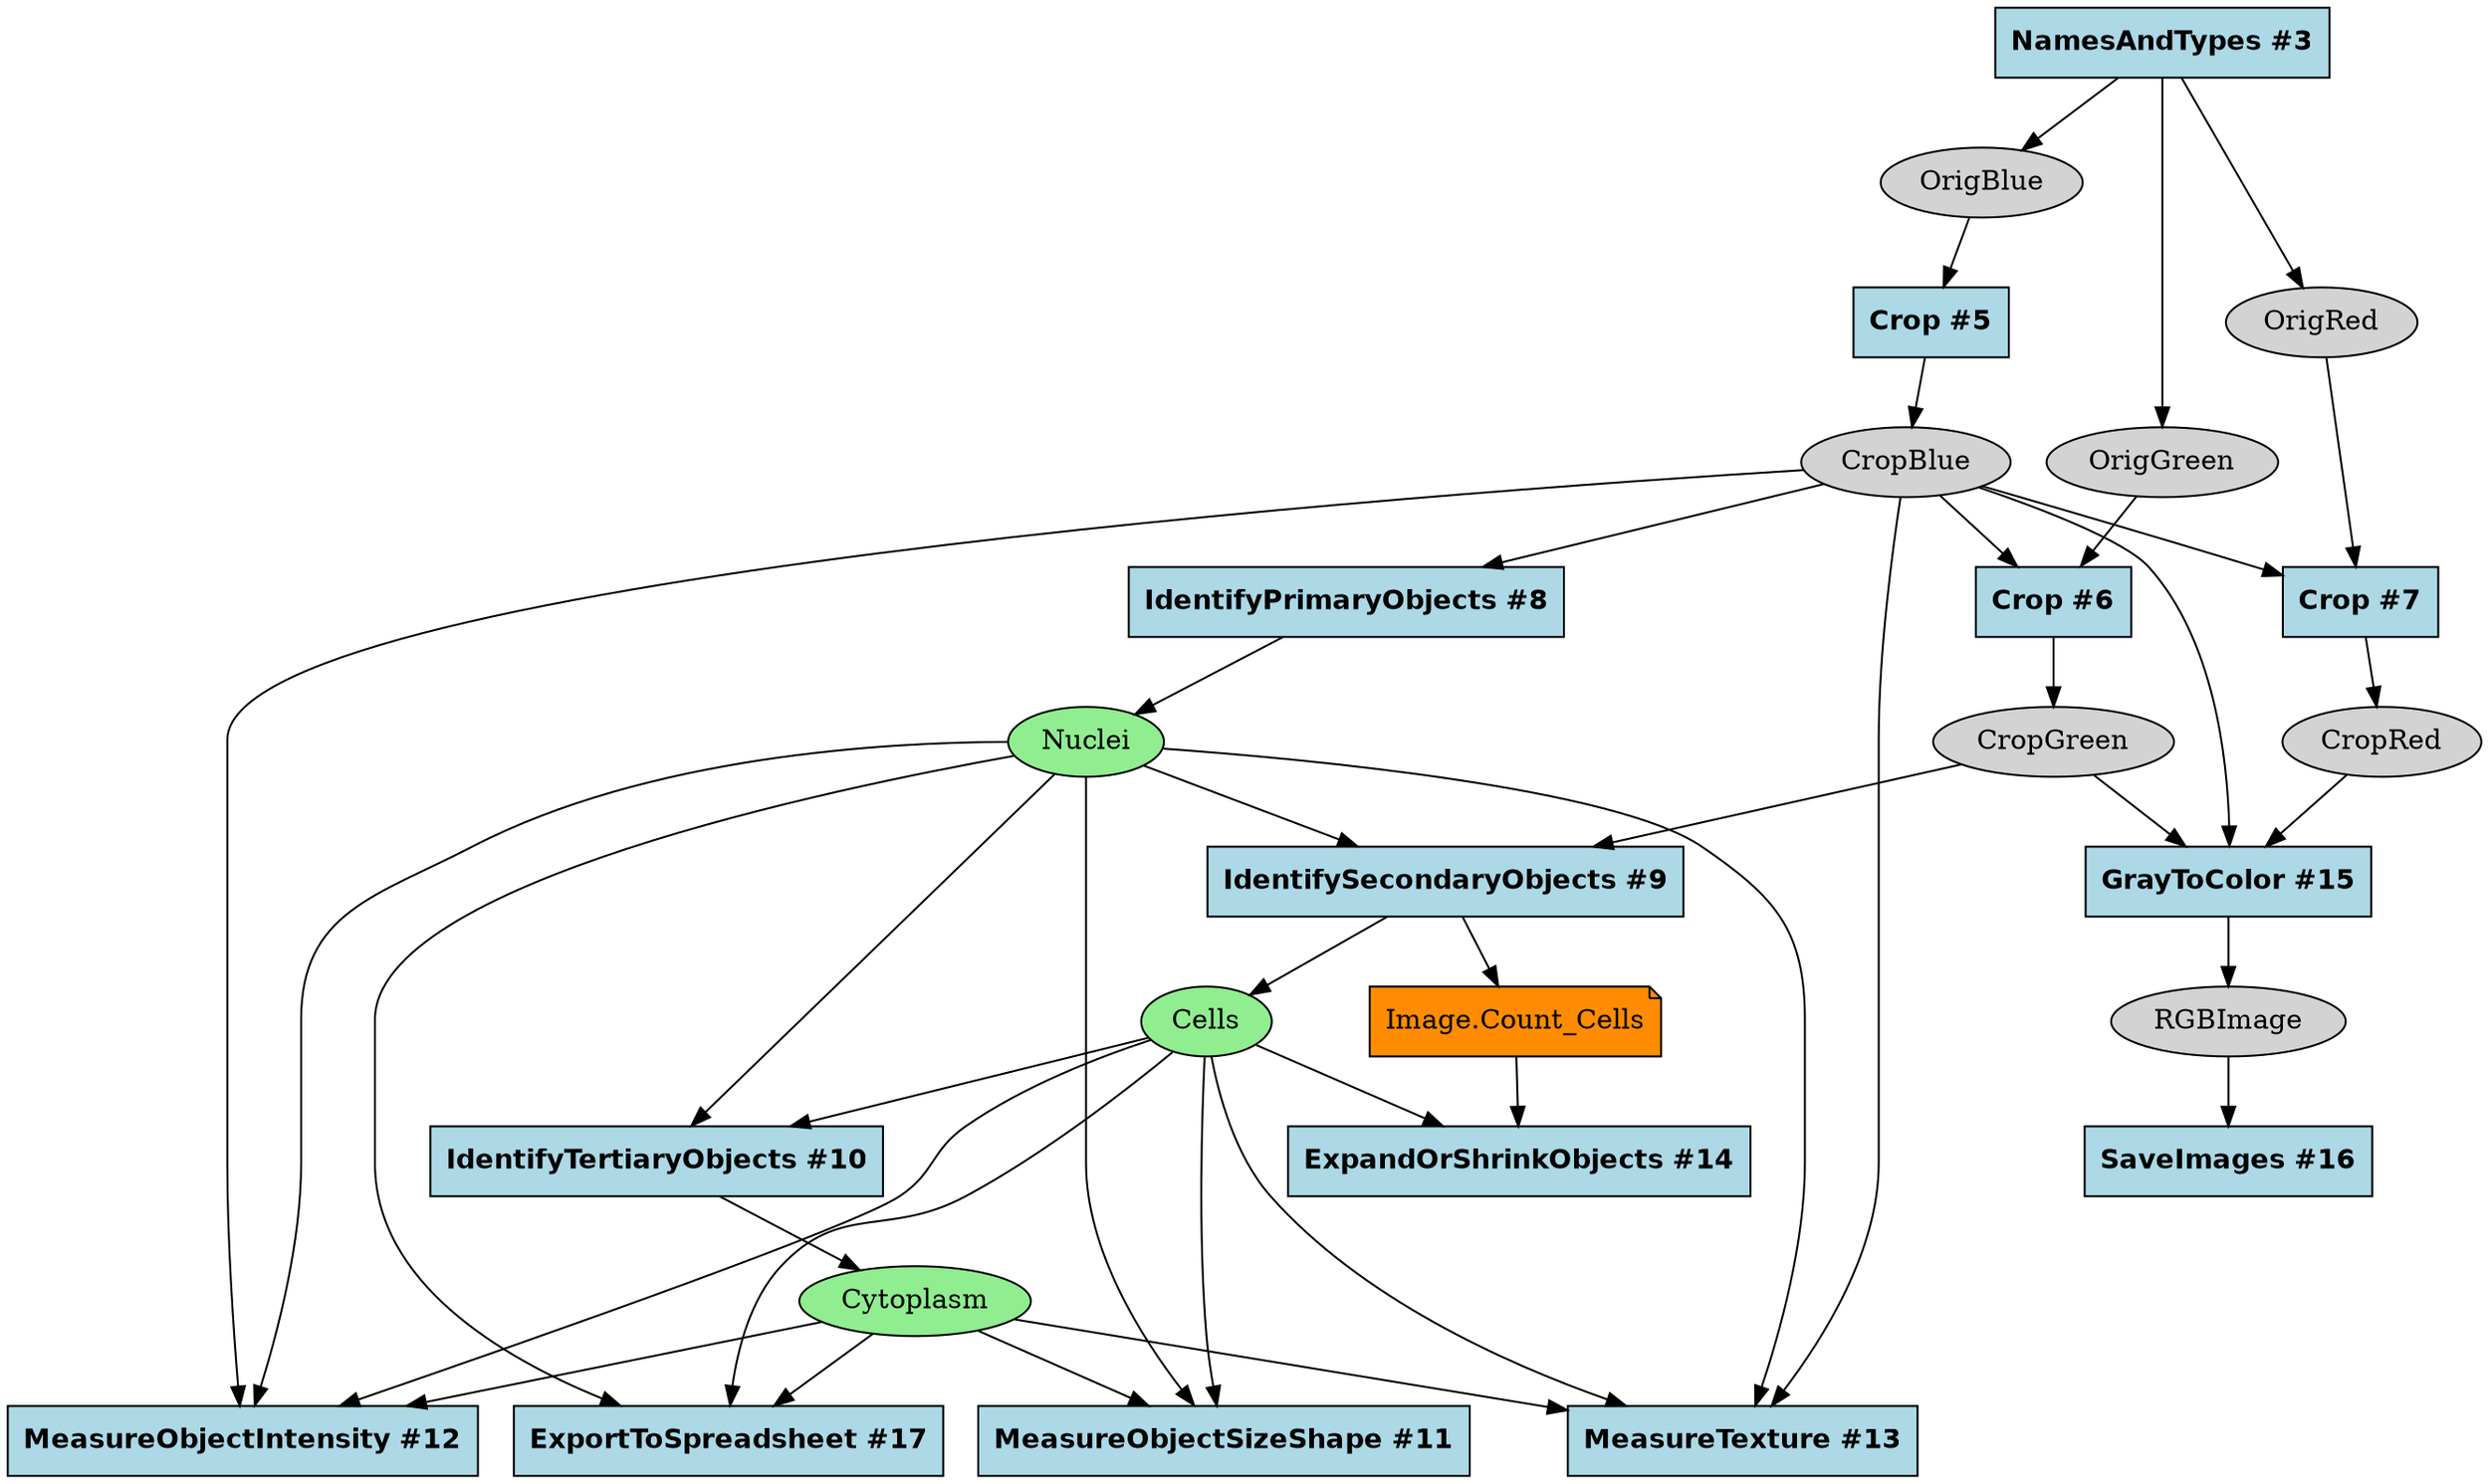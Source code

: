 strict digraph {
Crop_3338c939 [type=module, label="Crop #6", module_name=Crop, module_num=6, original_num=6, stable_id="Crop_3338c939", enabled=True, shape=box, style=filled, fontname="Helvetica-Bold", fillcolor=lightblue];
Crop_69178e56 [type=module, label="Crop #5", module_name=Crop, module_num=5, original_num=5, stable_id="Crop_69178e56", enabled=True, shape=box, style=filled, fontname="Helvetica-Bold", fillcolor=lightblue];
Crop_c899f862 [type=module, label="Crop #7", module_name=Crop, module_num=7, original_num=7, stable_id="Crop_c899f862", enabled=True, shape=box, style=filled, fontname="Helvetica-Bold", fillcolor=lightblue];
ExpandOrShrinkObjects_69eed197 [type=module, label="ExpandOrShrinkObjects #14", module_name=ExpandOrShrinkObjects, module_num=14, original_num=14, stable_id="ExpandOrShrinkObjects_69eed197", enabled=True, shape=box, style=filled, fontname="Helvetica-Bold", fillcolor=lightblue];
ExportToSpreadsheet_33e152a1 [type=module, label="ExportToSpreadsheet #17", module_name=ExportToSpreadsheet, module_num=17, original_num=17, stable_id="ExportToSpreadsheet_33e152a1", enabled=True, shape=box, style=filled, fontname="Helvetica-Bold", fillcolor=lightblue];
GrayToColor_dc85e759 [type=module, label="GrayToColor #15", module_name=GrayToColor, module_num=15, original_num=15, stable_id="GrayToColor_dc85e759", enabled=True, shape=box, style=filled, fontname="Helvetica-Bold", fillcolor=lightblue];
IdentifyPrimaryObjects_607bf3ab [type=module, label="IdentifyPrimaryObjects #8", module_name=IdentifyPrimaryObjects, module_num=8, original_num=8, stable_id="IdentifyPrimaryObjects_607bf3ab", enabled=True, shape=box, style=filled, fontname="Helvetica-Bold", fillcolor=lightblue];
IdentifySecondaryObjects_68fc4233 [type=module, label="IdentifySecondaryObjects #9", module_name=IdentifySecondaryObjects, module_num=9, original_num=9, stable_id="IdentifySecondaryObjects_68fc4233", enabled=True, shape=box, style=filled, fontname="Helvetica-Bold", fillcolor=lightblue];
IdentifyTertiaryObjects_81f6518a [type=module, label="IdentifyTertiaryObjects #10", module_name=IdentifyTertiaryObjects, module_num=10, original_num=10, stable_id="IdentifyTertiaryObjects_81f6518a", enabled=True, shape=box, style=filled, fontname="Helvetica-Bold", fillcolor=lightblue];
MeasureObjectIntensity_d08e8dd [type=module, label="MeasureObjectIntensity #12", module_name=MeasureObjectIntensity, module_num=12, original_num=12, stable_id="MeasureObjectIntensity_d08e8dd", enabled=True, shape=box, style=filled, fontname="Helvetica-Bold", fillcolor=lightblue];
MeasureObjectSizeShape_b98e5e63 [type=module, label="MeasureObjectSizeShape #11", module_name=MeasureObjectSizeShape, module_num=11, original_num=11, stable_id="MeasureObjectSizeShape_b98e5e63", enabled=True, shape=box, style=filled, fontname="Helvetica-Bold", fillcolor=lightblue];
MeasureTexture_f5144687 [type=module, label="MeasureTexture #13", module_name=MeasureTexture, module_num=13, original_num=13, stable_id="MeasureTexture_f5144687", enabled=True, shape=box, style=filled, fontname="Helvetica-Bold", fillcolor=lightblue];
NamesAndTypes_877c906e [type=module, label="NamesAndTypes #3", module_name=NamesAndTypes, module_num=3, original_num=3, stable_id="NamesAndTypes_877c906e", enabled=True, shape=box, style=filled, fontname="Helvetica-Bold", fillcolor=lightblue];
SaveImages_84040f13 [type=module, label="SaveImages #16", module_name=SaveImages, module_num=16, original_num=16, stable_id="SaveImages_84040f13", enabled=True, shape=box, style=filled, fontname="Helvetica-Bold", fillcolor=lightblue];
image__CropBlue [type=image, label=CropBlue, shape=ellipse, style=filled, fillcolor=lightgray];
image__CropGreen [type=image, label=CropGreen, shape=ellipse, style=filled, fillcolor=lightgray];
image__CropRed [type=image, label=CropRed, shape=ellipse, style=filled, fillcolor=lightgray];
image__OrigBlue [type=image, label=OrigBlue, shape=ellipse, style=filled, fillcolor=lightgray];
image__OrigGreen [type=image, label=OrigGreen, shape=ellipse, style=filled, fillcolor=lightgray];
image__OrigRed [type=image, label=OrigRed, shape=ellipse, style=filled, fillcolor=lightgray];
image__RGBImage [type=image, label=RGBImage, shape=ellipse, style=filled, fillcolor=lightgray];
"measurement__Image.Count_Cells" [type=measurement, label="Image.Count_Cells", shape=note, style=filled, fillcolor=darkorange];
object__Cells [type=object, label=Cells, shape=ellipse, style=filled, fillcolor=lightgreen];
object__Cytoplasm [type=object, label=Cytoplasm, shape=ellipse, style=filled, fillcolor=lightgreen];
object__Nuclei [type=object, label=Nuclei, shape=ellipse, style=filled, fillcolor=lightgreen];
Crop_3338c939 -> image__CropGreen [type="image_output"];
Crop_69178e56 -> image__CropBlue [type="image_output"];
Crop_c899f862 -> image__CropRed [type="image_output"];
GrayToColor_dc85e759 -> image__RGBImage [type="image_output"];
IdentifyPrimaryObjects_607bf3ab -> object__Nuclei [type="object_output"];
IdentifySecondaryObjects_68fc4233 -> "measurement__Image.Count_Cells" [type="measurement_output"];
IdentifySecondaryObjects_68fc4233 -> object__Cells [type="object_output"];
IdentifyTertiaryObjects_81f6518a -> object__Cytoplasm [type="object_output"];
NamesAndTypes_877c906e -> image__OrigBlue [type="image_output"];
NamesAndTypes_877c906e -> image__OrigGreen [type="image_output"];
NamesAndTypes_877c906e -> image__OrigRed [type="image_output"];
image__CropBlue -> Crop_3338c939 [type="image_input"];
image__CropBlue -> Crop_c899f862 [type="image_input"];
image__CropBlue -> GrayToColor_dc85e759 [type="image_input"];
image__CropBlue -> IdentifyPrimaryObjects_607bf3ab [type="image_input"];
image__CropBlue -> MeasureObjectIntensity_d08e8dd [type="image_input"];
image__CropBlue -> MeasureTexture_f5144687 [type="image_input"];
image__CropGreen -> GrayToColor_dc85e759 [type="image_input"];
image__CropGreen -> IdentifySecondaryObjects_68fc4233 [type="image_input"];
image__CropRed -> GrayToColor_dc85e759 [type="image_input"];
image__OrigBlue -> Crop_69178e56 [type="image_input"];
image__OrigGreen -> Crop_3338c939 [type="image_input"];
image__OrigRed -> Crop_c899f862 [type="image_input"];
image__RGBImage -> SaveImages_84040f13 [type="image_input"];
"measurement__Image.Count_Cells" -> ExpandOrShrinkObjects_69eed197 [type="measurement_input"];
object__Cells -> ExpandOrShrinkObjects_69eed197 [type="object_input"];
object__Cells -> ExportToSpreadsheet_33e152a1 [type="object_input"];
object__Cells -> IdentifyTertiaryObjects_81f6518a [type="object_input"];
object__Cells -> MeasureObjectIntensity_d08e8dd [type="object_input"];
object__Cells -> MeasureObjectSizeShape_b98e5e63 [type="object_input"];
object__Cells -> MeasureTexture_f5144687 [type="object_input"];
object__Cytoplasm -> ExportToSpreadsheet_33e152a1 [type="object_input"];
object__Cytoplasm -> MeasureObjectIntensity_d08e8dd [type="object_input"];
object__Cytoplasm -> MeasureObjectSizeShape_b98e5e63 [type="object_input"];
object__Cytoplasm -> MeasureTexture_f5144687 [type="object_input"];
object__Nuclei -> ExportToSpreadsheet_33e152a1 [type="object_input"];
object__Nuclei -> IdentifySecondaryObjects_68fc4233 [type="object_input"];
object__Nuclei -> IdentifyTertiaryObjects_81f6518a [type="object_input"];
object__Nuclei -> MeasureObjectIntensity_d08e8dd [type="object_input"];
object__Nuclei -> MeasureObjectSizeShape_b98e5e63 [type="object_input"];
object__Nuclei -> MeasureTexture_f5144687 [type="object_input"];
}
